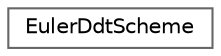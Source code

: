 digraph "Graphical Class Hierarchy"
{
 // LATEX_PDF_SIZE
  bgcolor="transparent";
  edge [fontname=Helvetica,fontsize=10,labelfontname=Helvetica,labelfontsize=10];
  node [fontname=Helvetica,fontsize=10,shape=box,height=0.2,width=0.4];
  rankdir="LR";
  Node0 [id="Node000000",label="EulerDdtScheme",height=0.2,width=0.4,color="grey40", fillcolor="white", style="filled",URL="$classFoam_1_1fa_1_1EulerDdtScheme.html",tooltip="Basic first-order Euler implicit/explicit ddt using only the current and previous time-step values."];
}
